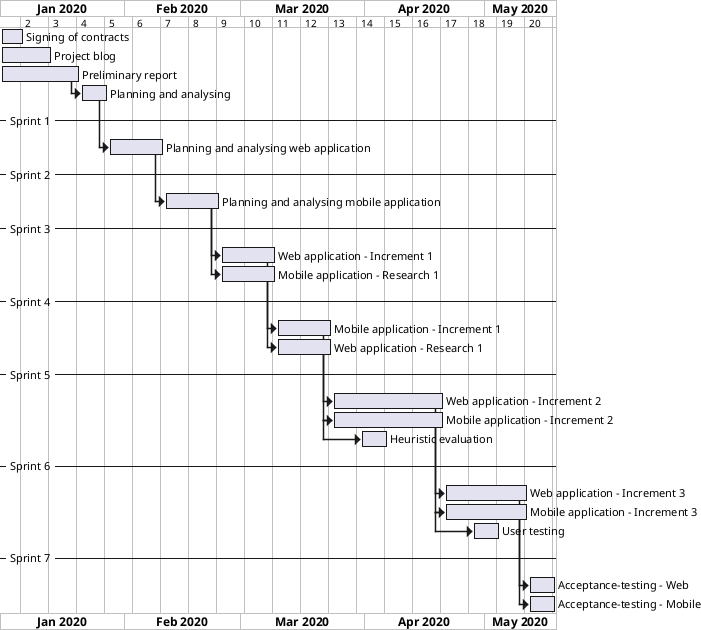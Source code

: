 @startgantt Gantt1
printscale weekly
Project starts the 1th of january 2020
[Signing of contracts] lasts 6 days
[Project blog] lasts 13 days
[Preliminary report] lasts 20 days
[Planning and analysing] lasts 7 days
[Preliminary report] -> [Planning and analysing]

-- Sprint 1 --
[Planning and analysing web application] lasts 14 days
[Planning and analysing] -> [Planning and analysing web application]

-- Sprint 2 -- 
[Planning and analysing mobile application] lasts 14 days
[Planning and analysing web application] -> [Planning and analysing mobile application]

-- Sprint 3 --
[Web application - Increment 1] lasts 14 days
[Mobile application - Research 1] lasts 14 days
[Planning and analysing mobile application] -> [Web application - Increment 1]
[Planning and analysing mobile application] -> [Mobile application - Research 1]

-- Sprint 4 --
[Mobile application - Increment 1] lasts 14 days
[Web application - Research 1] lasts 14 days
[Web application - Increment 1] -> [Mobile application - Increment 1]
[Mobile application - Research 1] -> [Web application - Research 1]

-- Sprint 5 --
[Web application - Increment 2] lasts 28 days
[Mobile application - Increment 2] lasts 28 days

[Web application - Research 1] -> [Web application - Increment 2]
[Mobile application - Increment 1] -> [Mobile application - Increment 2]

[Heuristic evaluation] lasts 7 days and starts 7 days after [Mobile application - Increment 2]'s start

-- Sprint 6 --
[Web application - Increment 3] lasts 21 days 
[Mobile application - Increment 3] lasts 21 days

[Web application - Increment 2] -> [Web application - Increment 3]
[Mobile application - Increment 2] -> [Mobile application - Increment 3]

[User testing] lasts 7 days and starts 7 days after [Mobile application - Increment 3]'s start 
-- Sprint 7 --
[Acceptance-testing - Web] lasts 7 days
[Acceptance-testing - Mobile] lasts 7 days
[Web application - Increment 3] -> [Acceptance-testing - Web]
[Mobile application - Increment 3] -> [Acceptance-testing - Mobile]

@endgantt